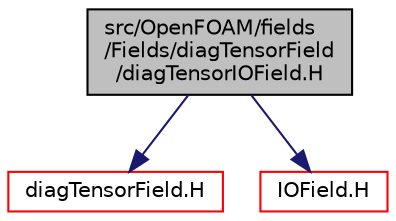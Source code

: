 digraph "src/OpenFOAM/fields/Fields/diagTensorField/diagTensorIOField.H"
{
  bgcolor="transparent";
  edge [fontname="Helvetica",fontsize="10",labelfontname="Helvetica",labelfontsize="10"];
  node [fontname="Helvetica",fontsize="10",shape=record];
  Node0 [label="src/OpenFOAM/fields\l/Fields/diagTensorField\l/diagTensorIOField.H",height=0.2,width=0.4,color="black", fillcolor="grey75", style="filled", fontcolor="black"];
  Node0 -> Node1 [color="midnightblue",fontsize="10",style="solid",fontname="Helvetica"];
  Node1 [label="diagTensorField.H",height=0.2,width=0.4,color="red",URL="$a10259.html"];
  Node0 -> Node118 [color="midnightblue",fontsize="10",style="solid",fontname="Helvetica"];
  Node118 [label="IOField.H",height=0.2,width=0.4,color="red",URL="$a09758.html"];
}
